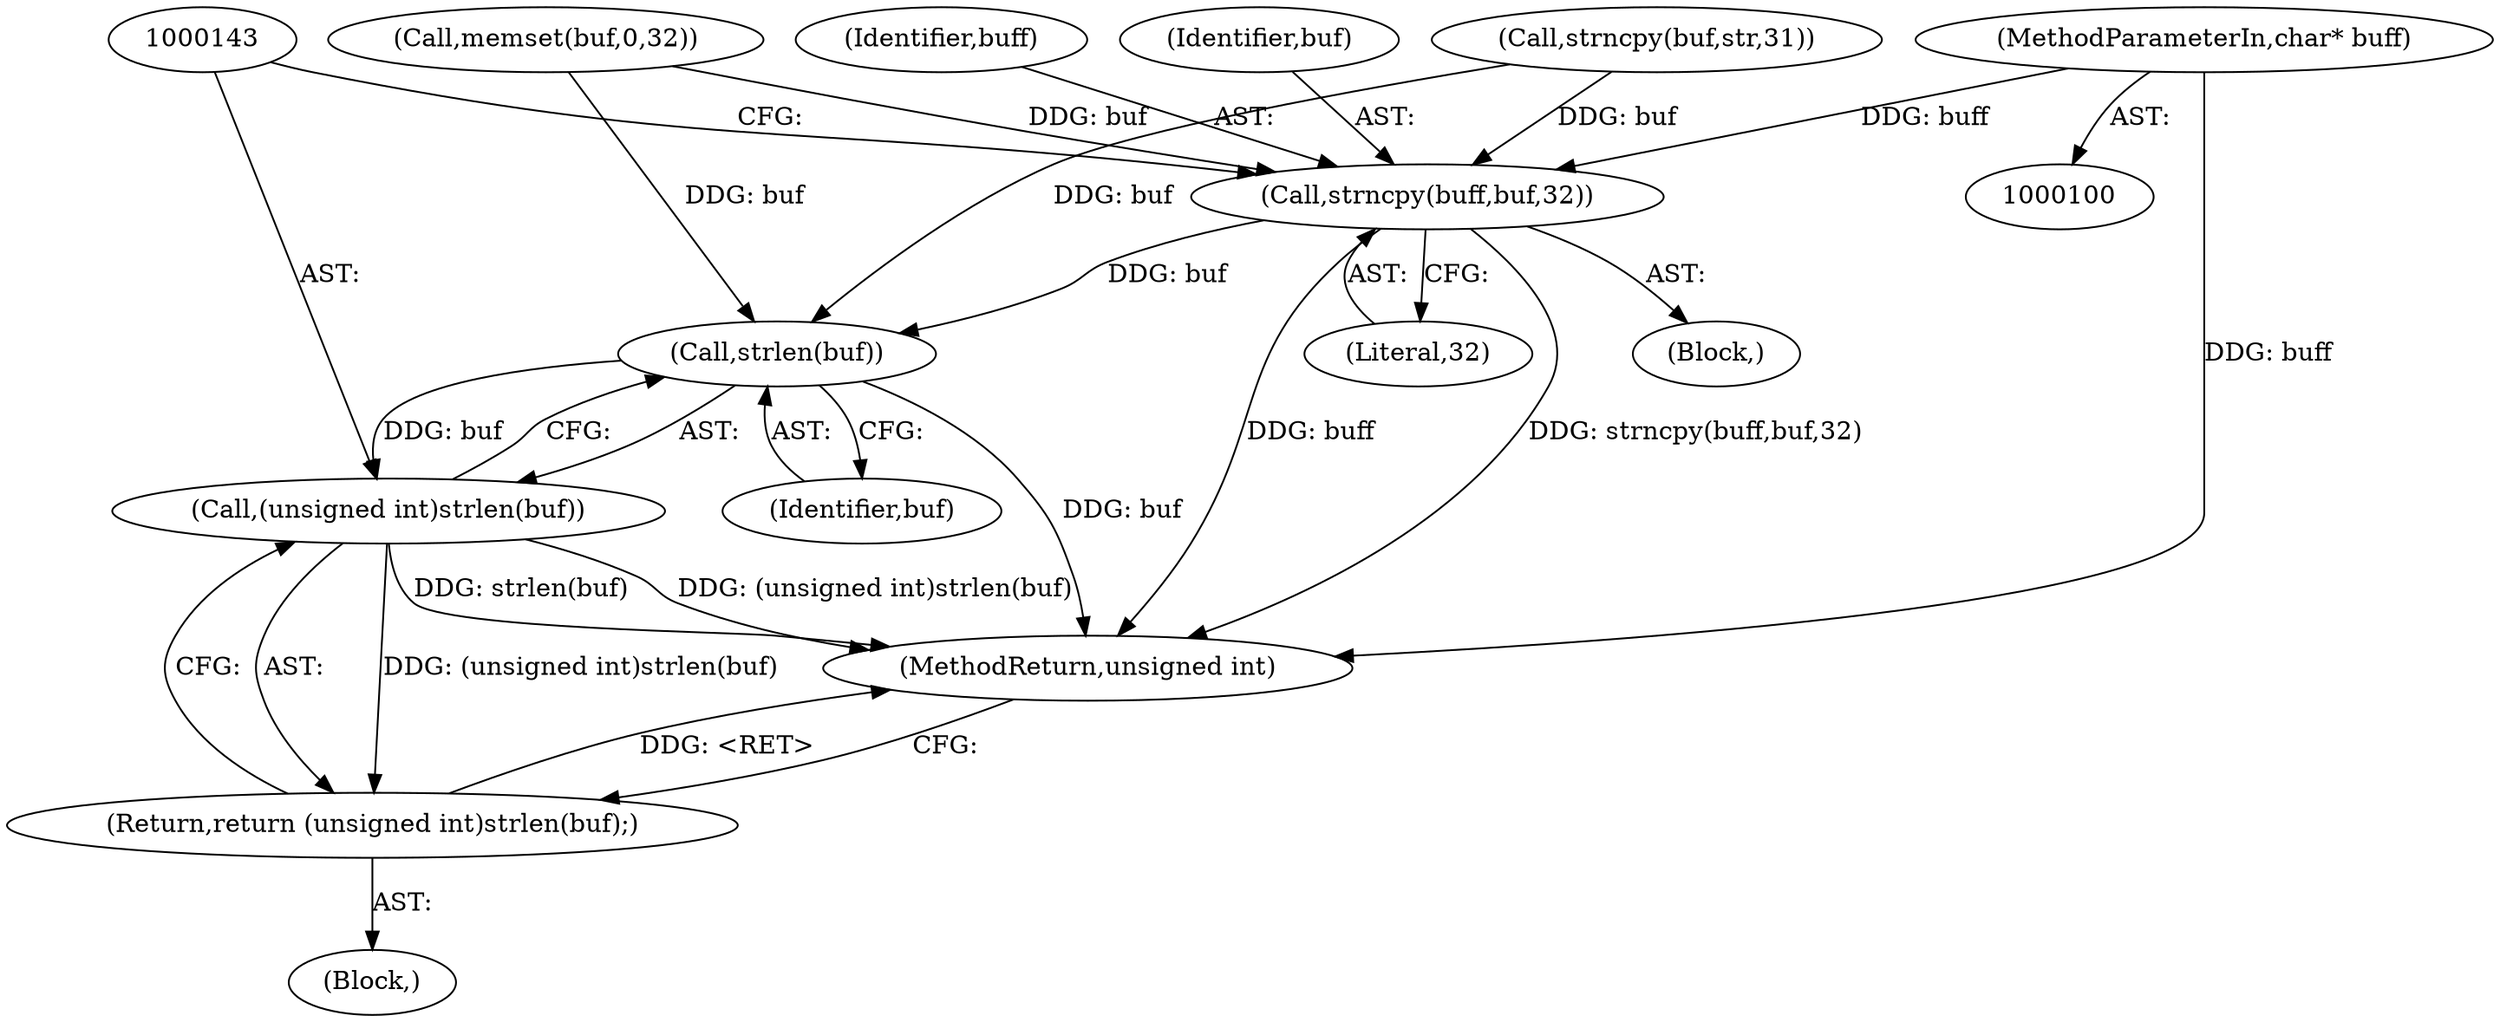 digraph "0_openmpt_927688ddab43c2b203569de79407a899e734fabe@pointer" {
"1000103" [label="(MethodParameterIn,char* buff)"];
"1000137" [label="(Call,strncpy(buff,buf,32))"];
"1000144" [label="(Call,strlen(buf))"];
"1000142" [label="(Call,(unsigned int)strlen(buf))"];
"1000141" [label="(Return,return (unsigned int)strlen(buf);)"];
"1000121" [label="(Call,memset(buf,0,32))"];
"1000138" [label="(Identifier,buff)"];
"1000141" [label="(Return,return (unsigned int)strlen(buf);)"];
"1000145" [label="(Identifier,buf)"];
"1000144" [label="(Call,strlen(buf))"];
"1000104" [label="(Block,)"];
"1000103" [label="(MethodParameterIn,char* buff)"];
"1000146" [label="(MethodReturn,unsigned int)"];
"1000136" [label="(Block,)"];
"1000140" [label="(Literal,32)"];
"1000128" [label="(Call,strncpy(buf,str,31))"];
"1000142" [label="(Call,(unsigned int)strlen(buf))"];
"1000139" [label="(Identifier,buf)"];
"1000137" [label="(Call,strncpy(buff,buf,32))"];
"1000103" -> "1000100"  [label="AST: "];
"1000103" -> "1000146"  [label="DDG: buff"];
"1000103" -> "1000137"  [label="DDG: buff"];
"1000137" -> "1000136"  [label="AST: "];
"1000137" -> "1000140"  [label="CFG: "];
"1000138" -> "1000137"  [label="AST: "];
"1000139" -> "1000137"  [label="AST: "];
"1000140" -> "1000137"  [label="AST: "];
"1000143" -> "1000137"  [label="CFG: "];
"1000137" -> "1000146"  [label="DDG: buff"];
"1000137" -> "1000146"  [label="DDG: strncpy(buff,buf,32)"];
"1000128" -> "1000137"  [label="DDG: buf"];
"1000121" -> "1000137"  [label="DDG: buf"];
"1000137" -> "1000144"  [label="DDG: buf"];
"1000144" -> "1000142"  [label="AST: "];
"1000144" -> "1000145"  [label="CFG: "];
"1000145" -> "1000144"  [label="AST: "];
"1000142" -> "1000144"  [label="CFG: "];
"1000144" -> "1000146"  [label="DDG: buf"];
"1000144" -> "1000142"  [label="DDG: buf"];
"1000128" -> "1000144"  [label="DDG: buf"];
"1000121" -> "1000144"  [label="DDG: buf"];
"1000142" -> "1000141"  [label="AST: "];
"1000143" -> "1000142"  [label="AST: "];
"1000141" -> "1000142"  [label="CFG: "];
"1000142" -> "1000146"  [label="DDG: (unsigned int)strlen(buf)"];
"1000142" -> "1000146"  [label="DDG: strlen(buf)"];
"1000142" -> "1000141"  [label="DDG: (unsigned int)strlen(buf)"];
"1000141" -> "1000104"  [label="AST: "];
"1000146" -> "1000141"  [label="CFG: "];
"1000141" -> "1000146"  [label="DDG: <RET>"];
}
